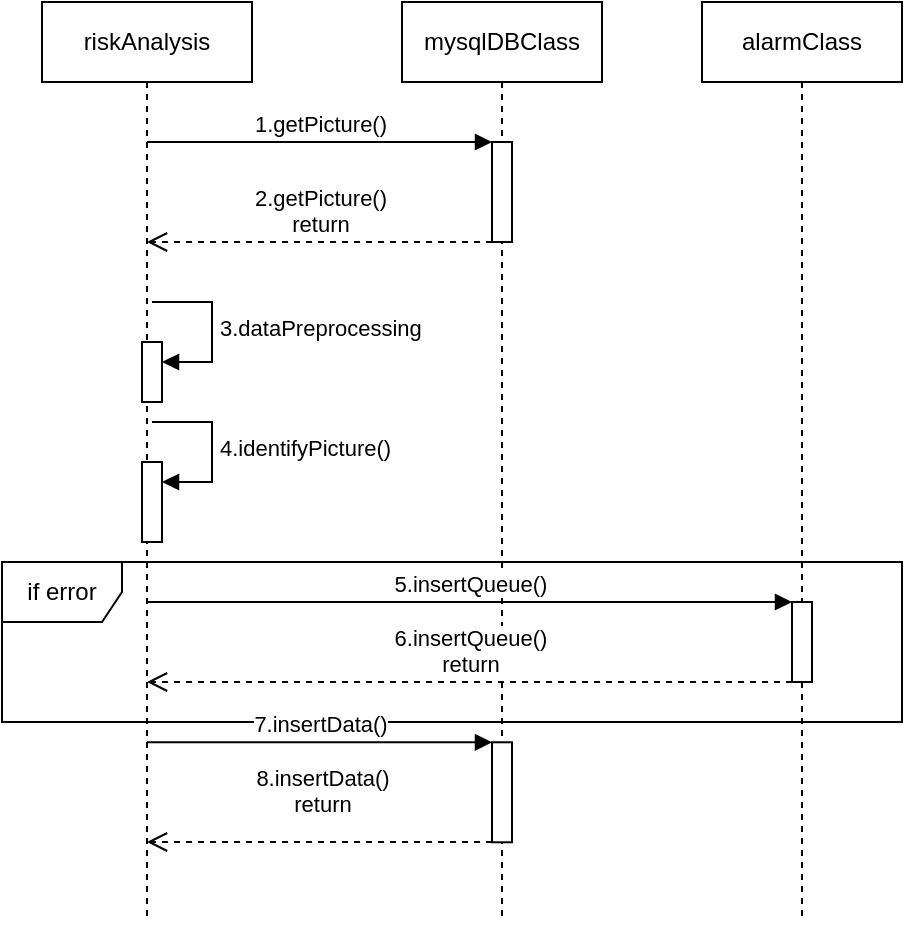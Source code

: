 <mxfile version="21.3.0" type="github">
  <diagram name="第 1 页" id="WrSXYvnxCf-qaMHbNdhH">
    <mxGraphModel dx="911" dy="511" grid="1" gridSize="10" guides="1" tooltips="1" connect="1" arrows="1" fold="1" page="1" pageScale="1" pageWidth="827" pageHeight="1169" math="0" shadow="0">
      <root>
        <mxCell id="0" />
        <mxCell id="1" parent="0" />
        <mxCell id="h79Zp10GCnNzZDn47hwa-1" value="alarmClass" style="shape=umlLifeline;perimeter=lifelinePerimeter;whiteSpace=wrap;html=1;container=1;dropTarget=0;collapsible=0;recursiveResize=0;outlineConnect=0;portConstraint=eastwest;newEdgeStyle={&quot;edgeStyle&quot;:&quot;elbowEdgeStyle&quot;,&quot;elbow&quot;:&quot;vertical&quot;,&quot;curved&quot;:0,&quot;rounded&quot;:0};" vertex="1" parent="1">
          <mxGeometry x="390" y="60" width="100" height="460" as="geometry" />
        </mxCell>
        <mxCell id="h79Zp10GCnNzZDn47hwa-4" value="mysqlDBClass" style="shape=umlLifeline;perimeter=lifelinePerimeter;whiteSpace=wrap;html=1;container=1;dropTarget=0;collapsible=0;recursiveResize=0;outlineConnect=0;portConstraint=eastwest;newEdgeStyle={&quot;edgeStyle&quot;:&quot;elbowEdgeStyle&quot;,&quot;elbow&quot;:&quot;vertical&quot;,&quot;curved&quot;:0,&quot;rounded&quot;:0};" vertex="1" parent="1">
          <mxGeometry x="240" y="60" width="100" height="460" as="geometry" />
        </mxCell>
        <mxCell id="h79Zp10GCnNzZDn47hwa-13" value="" style="html=1;points=[];perimeter=orthogonalPerimeter;outlineConnect=0;targetShapes=umlLifeline;portConstraint=eastwest;newEdgeStyle={&quot;edgeStyle&quot;:&quot;elbowEdgeStyle&quot;,&quot;elbow&quot;:&quot;vertical&quot;,&quot;curved&quot;:0,&quot;rounded&quot;:0};" vertex="1" parent="h79Zp10GCnNzZDn47hwa-4">
          <mxGeometry x="45" y="70.0" width="10" height="50" as="geometry" />
        </mxCell>
        <mxCell id="h79Zp10GCnNzZDn47hwa-24" value="" style="html=1;points=[];perimeter=orthogonalPerimeter;outlineConnect=0;targetShapes=umlLifeline;portConstraint=eastwest;newEdgeStyle={&quot;edgeStyle&quot;:&quot;elbowEdgeStyle&quot;,&quot;elbow&quot;:&quot;vertical&quot;,&quot;curved&quot;:0,&quot;rounded&quot;:0};" vertex="1" parent="h79Zp10GCnNzZDn47hwa-4">
          <mxGeometry x="45" y="370.14" width="10" height="50" as="geometry" />
        </mxCell>
        <mxCell id="h79Zp10GCnNzZDn47hwa-6" value="riskAnalysis" style="shape=umlLifeline;perimeter=lifelinePerimeter;whiteSpace=wrap;html=1;container=1;dropTarget=0;collapsible=0;recursiveResize=0;outlineConnect=0;portConstraint=eastwest;newEdgeStyle={&quot;edgeStyle&quot;:&quot;elbowEdgeStyle&quot;,&quot;elbow&quot;:&quot;vertical&quot;,&quot;curved&quot;:0,&quot;rounded&quot;:0};" vertex="1" parent="1">
          <mxGeometry x="60" y="60" width="105" height="460" as="geometry" />
        </mxCell>
        <mxCell id="h79Zp10GCnNzZDn47hwa-16" value="" style="html=1;points=[];perimeter=orthogonalPerimeter;outlineConnect=0;targetShapes=umlLifeline;portConstraint=eastwest;newEdgeStyle={&quot;edgeStyle&quot;:&quot;elbowEdgeStyle&quot;,&quot;elbow&quot;:&quot;vertical&quot;,&quot;curved&quot;:0,&quot;rounded&quot;:0};" vertex="1" parent="h79Zp10GCnNzZDn47hwa-6">
          <mxGeometry x="50" y="170" width="10" height="30" as="geometry" />
        </mxCell>
        <mxCell id="h79Zp10GCnNzZDn47hwa-17" value="3.dataPreprocessing" style="html=1;align=left;spacingLeft=2;endArrow=block;rounded=0;edgeStyle=orthogonalEdgeStyle;curved=0;rounded=0;" edge="1" target="h79Zp10GCnNzZDn47hwa-16" parent="h79Zp10GCnNzZDn47hwa-6">
          <mxGeometry relative="1" as="geometry">
            <mxPoint x="55" y="150" as="sourcePoint" />
            <Array as="points">
              <mxPoint x="85" y="180" />
            </Array>
          </mxGeometry>
        </mxCell>
        <mxCell id="h79Zp10GCnNzZDn47hwa-18" value="" style="html=1;points=[];perimeter=orthogonalPerimeter;outlineConnect=0;targetShapes=umlLifeline;portConstraint=eastwest;newEdgeStyle={&quot;edgeStyle&quot;:&quot;elbowEdgeStyle&quot;,&quot;elbow&quot;:&quot;vertical&quot;,&quot;curved&quot;:0,&quot;rounded&quot;:0};" vertex="1" parent="h79Zp10GCnNzZDn47hwa-6">
          <mxGeometry x="50" y="230" width="10" height="40" as="geometry" />
        </mxCell>
        <mxCell id="h79Zp10GCnNzZDn47hwa-19" value="4.identifyPicture()" style="html=1;align=left;spacingLeft=2;endArrow=block;rounded=0;edgeStyle=orthogonalEdgeStyle;curved=0;rounded=0;" edge="1" target="h79Zp10GCnNzZDn47hwa-18" parent="h79Zp10GCnNzZDn47hwa-6">
          <mxGeometry relative="1" as="geometry">
            <mxPoint x="55" y="210" as="sourcePoint" />
            <Array as="points">
              <mxPoint x="85" y="240" />
            </Array>
          </mxGeometry>
        </mxCell>
        <mxCell id="h79Zp10GCnNzZDn47hwa-14" value="1.getPicture()" style="html=1;verticalAlign=bottom;endArrow=block;edgeStyle=elbowEdgeStyle;elbow=vertical;curved=0;rounded=0;" edge="1" target="h79Zp10GCnNzZDn47hwa-13" parent="1" source="h79Zp10GCnNzZDn47hwa-6">
          <mxGeometry relative="1" as="geometry">
            <mxPoint x="180" y="160" as="sourcePoint" />
            <Array as="points">
              <mxPoint x="230" y="130" />
              <mxPoint x="160" y="160" />
            </Array>
          </mxGeometry>
        </mxCell>
        <mxCell id="h79Zp10GCnNzZDn47hwa-15" value="2.getPicture()&lt;br&gt;return" style="html=1;verticalAlign=bottom;endArrow=open;dashed=1;endSize=8;edgeStyle=elbowEdgeStyle;elbow=vertical;curved=0;rounded=0;" edge="1" source="h79Zp10GCnNzZDn47hwa-13" parent="1" target="h79Zp10GCnNzZDn47hwa-6">
          <mxGeometry relative="1" as="geometry">
            <mxPoint x="230" y="235.14" as="targetPoint" />
            <Array as="points">
              <mxPoint x="240" y="180" />
            </Array>
          </mxGeometry>
        </mxCell>
        <mxCell id="h79Zp10GCnNzZDn47hwa-20" value="if error" style="shape=umlFrame;whiteSpace=wrap;html=1;pointerEvents=0;" vertex="1" parent="1">
          <mxGeometry x="40" y="340" width="450" height="80" as="geometry" />
        </mxCell>
        <mxCell id="h79Zp10GCnNzZDn47hwa-21" value="" style="html=1;points=[];perimeter=orthogonalPerimeter;outlineConnect=0;targetShapes=umlLifeline;portConstraint=eastwest;newEdgeStyle={&quot;edgeStyle&quot;:&quot;elbowEdgeStyle&quot;,&quot;elbow&quot;:&quot;vertical&quot;,&quot;curved&quot;:0,&quot;rounded&quot;:0};" vertex="1" parent="1">
          <mxGeometry x="435" y="360" width="10" height="40" as="geometry" />
        </mxCell>
        <mxCell id="h79Zp10GCnNzZDn47hwa-22" value="5.insertQueue()" style="html=1;verticalAlign=bottom;endArrow=block;edgeStyle=elbowEdgeStyle;elbow=vertical;curved=0;rounded=0;" edge="1" target="h79Zp10GCnNzZDn47hwa-21" parent="1" source="h79Zp10GCnNzZDn47hwa-6">
          <mxGeometry relative="1" as="geometry">
            <mxPoint x="450" y="360" as="sourcePoint" />
            <Array as="points">
              <mxPoint x="360" y="360" />
            </Array>
          </mxGeometry>
        </mxCell>
        <mxCell id="h79Zp10GCnNzZDn47hwa-23" value="6.insertQueue()&lt;br&gt;return" style="html=1;verticalAlign=bottom;endArrow=open;dashed=1;endSize=8;edgeStyle=elbowEdgeStyle;elbow=vertical;curved=0;rounded=0;" edge="1" source="h79Zp10GCnNzZDn47hwa-21" parent="1" target="h79Zp10GCnNzZDn47hwa-6">
          <mxGeometry x="0.001" relative="1" as="geometry">
            <mxPoint x="450" y="435" as="targetPoint" />
            <Array as="points">
              <mxPoint x="355" y="400" />
            </Array>
            <mxPoint as="offset" />
          </mxGeometry>
        </mxCell>
        <mxCell id="h79Zp10GCnNzZDn47hwa-26" value="8.insertData()&lt;br&gt;return" style="html=1;verticalAlign=bottom;endArrow=open;dashed=1;endSize=8;edgeStyle=elbowEdgeStyle;elbow=vertical;curved=0;rounded=0;" edge="1" source="h79Zp10GCnNzZDn47hwa-24" parent="1" target="h79Zp10GCnNzZDn47hwa-6">
          <mxGeometry x="-0.012" y="-10" relative="1" as="geometry">
            <mxPoint x="255" y="505.14" as="targetPoint" />
            <Array as="points">
              <mxPoint x="240" y="480" />
            </Array>
            <mxPoint as="offset" />
          </mxGeometry>
        </mxCell>
        <mxCell id="h79Zp10GCnNzZDn47hwa-25" value="7.insertData()" style="html=1;verticalAlign=bottom;endArrow=block;edgeStyle=elbowEdgeStyle;elbow=vertical;curved=0;rounded=0;" edge="1" target="h79Zp10GCnNzZDn47hwa-24" parent="1" source="h79Zp10GCnNzZDn47hwa-6">
          <mxGeometry relative="1" as="geometry">
            <mxPoint x="255" y="430.14" as="sourcePoint" />
            <Array as="points">
              <mxPoint x="150" y="450" />
            </Array>
          </mxGeometry>
        </mxCell>
      </root>
    </mxGraphModel>
  </diagram>
</mxfile>
